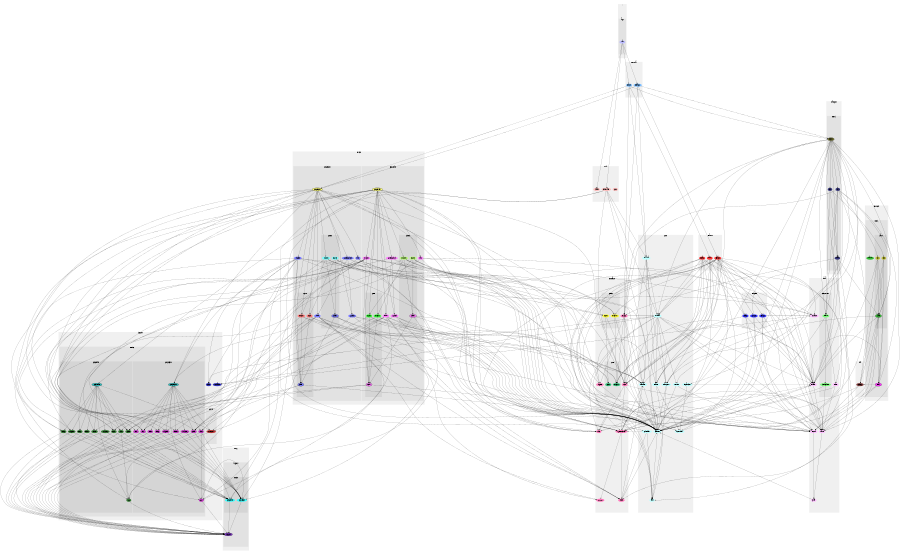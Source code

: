 digraph G {
size="6,4";
ratio="fill";
subgraph cluster_0 {
label=".";
color="#0000000F";
style="filled";
subgraph cluster_1 {
label="app";
color="#0000000F";
style="filled";
u0[label="Main",style="filled",fillcolor="#bbbbff",penwidth="0"];

}

}
subgraph cluster_2 {
label="Build";
color="#0000000F";
style="filled";
u3[label="GCC",style="filled",fillcolor="#ffbbbb",penwidth="0"];
u4[label="Firmware",style="filled",fillcolor="#ffbbbb",penwidth="0"];
u5[label="Shake",style="filled",fillcolor="#ffbbbb",penwidth="0"];

}
subgraph cluster_3 {
label="Core";
color="#0000000F";
style="filled";
u6[label="Context",style="filled",fillcolor="#bbffff",penwidth="0"];
u7[label="Scheduler",style="filled",fillcolor="#bbffff",penwidth="0"];
u8[label="Transport",style="filled",fillcolor="#bbffff",penwidth="0"];
u9[label="Formula",style="filled",fillcolor="#bbffff",penwidth="0"];
u10[label="Domain",style="filled",fillcolor="#bbffff",penwidth="0"];
u11[label="Version",style="filled",fillcolor="#bbffff",penwidth="0"];
u12[label="Handler",style="filled",fillcolor="#bbffff",penwidth="0"];
u13[label="Controller",style="filled",fillcolor="#bbffff",penwidth="0"];
u14[label="Task",style="filled",fillcolor="#bbffff",penwidth="0"];
u15[label="Dispatcher",style="filled",fillcolor="#bbffff",penwidth="0"];
u16[label="Feature",style="filled",fillcolor="#bbffff",penwidth="0"];

}
subgraph cluster_4 {
label="Data";
color="#0000000F";
style="filled";
u17[label="Record",style="filled",fillcolor="#ffbbff",penwidth="0"];
u18[label="Buffer",style="filled",fillcolor="#ffbbff",penwidth="0"];
u19[label="Area",style="filled",fillcolor="#ffbbff",penwidth="0"];
u20[label="Value",style="filled",fillcolor="#ffbbff",penwidth="0"];
u21[label="Index",style="filled",fillcolor="#ffbbff",penwidth="0"];
u24[label="Serialize",style="filled",fillcolor="#ffbbff",penwidth="0"];
subgraph cluster_5 {
label="Concurrent";
color="#0000000F";
style="filled";
u22[label="Queue",style="filled",fillcolor="#77ff77",penwidth="0"];
u23[label="Semaphore",style="filled",fillcolor="#77ff77",penwidth="0"];

}

}
subgraph cluster_6 {
label="Device";
color="#0000000F";
style="filled";
subgraph cluster_7 {
label="GD32F3x0";
color="#0000000F";
style="filled";
u48[label="GD32F3x0",style="filled,bold",fillcolor="#ffff77"];
u38[label="Mac",style="filled",fillcolor="#7777ff",penwidth="0"];
u42[label="SysTick",style="filled",fillcolor="#7777ff",penwidth="0"];
u43[label="SystemClock",style="filled",fillcolor="#7777ff",penwidth="0"];
u46[label="USART",style="filled",fillcolor="#7777ff",penwidth="0"];
u47[label="Timer",style="filled",fillcolor="#7777ff",penwidth="0"];
subgraph cluster_8 {
label="GPIO";
color="#0000000F";
style="filled";
u37[label="GPIO",style="filled,bold",fillcolor="#7777ff"];
u44[label="Input",style="filled",fillcolor="#ff7777",penwidth="0"];
u45[label="Output",style="filled",fillcolor="#ff7777",penwidth="0"];

}
subgraph cluster_9 {
label="GPIOs";
color="#0000000F";
style="filled";
u41[label="GPIOs",style="filled,bold",fillcolor="#7777ff"];
u39[label="Inputs",style="filled",fillcolor="#77ffff",penwidth="0"];
u40[label="Outputs",style="filled",fillcolor="#77ffff",penwidth="0"];

}

}
subgraph cluster_10 {
label="GD32F4xx";
color="#0000000F";
style="filled";
u25[label="GD32F4xx",style="filled,bold",fillcolor="#ffff77"];
u27[label="Mac",style="filled",fillcolor="#ff77ff",penwidth="0"];
u31[label="SysTick",style="filled",fillcolor="#ff77ff",penwidth="0"];
u32[label="SystemClock",style="filled",fillcolor="#ff77ff",penwidth="0"];
u35[label="USART",style="filled",fillcolor="#ff77ff",penwidth="0"];
u36[label="Timer",style="filled",fillcolor="#ff77ff",penwidth="0"];
subgraph cluster_11 {
label="GPIO";
color="#0000000F";
style="filled";
u26[label="GPIO",style="filled,bold",fillcolor="#ff77ff"];
u33[label="Input",style="filled",fillcolor="#33ff33",penwidth="0"];
u34[label="Output",style="filled",fillcolor="#33ff33",penwidth="0"];

}
subgraph cluster_12 {
label="GPIOs";
color="#0000000F";
style="filled";
u30[label="GPIOs",style="filled,bold",fillcolor="#ff77ff"];
u28[label="Inputs",style="filled",fillcolor="#bbff77",penwidth="0"];
u29[label="Outputs",style="filled",fillcolor="#bbff77",penwidth="0"];

}

}

}
subgraph cluster_13 {
label="Endpoint";
color="#0000000F";
style="filled";
u49[label="Relay",style="filled",fillcolor="#3333ff",penwidth="0"];
u50[label="Groups",style="filled",fillcolor="#3333ff",penwidth="0"];
u51[label="Relays",style="filled",fillcolor="#3333ff",penwidth="0"];

}
subgraph cluster_14 {
label="Feature";
color="#0000000F";
style="filled";
u52[label="Relay",style="filled",fillcolor="#ff3333",penwidth="0"];
u53[label="Relays",style="filled",fillcolor="#ff3333",penwidth="0"];
u54[label="Blink",style="filled",fillcolor="#ff3333",penwidth="0"];

}
subgraph cluster_15 {
label="Formula";
color="#0000000F";
style="filled";
u1[label="Relay12",style="filled",fillcolor="#77bbff",penwidth="0"];
u2[label="Blink",style="filled",fillcolor="#77bbff",penwidth="0"];

}
subgraph cluster_16 {
label="Interface";
color="#0000000F";
style="filled";
u55[label="MCU",style="filled",fillcolor="#ff77bb",penwidth="0"];
u56[label="Mac",style="filled",fillcolor="#ff77bb",penwidth="0"];
u57[label="Counter",style="filled",fillcolor="#ff77bb",penwidth="0"];
u60[label="RS485",style="filled",fillcolor="#ff77bb",penwidth="0"];
u61[label="SystemClock",style="filled",fillcolor="#ff77bb",penwidth="0"];
u64[label="USART",style="filled",fillcolor="#ff77bb",penwidth="0"];
u65[label="Timer",style="filled",fillcolor="#ff77bb",penwidth="0"];
subgraph cluster_17 {
label="GPIO";
color="#0000000F";
style="filled";
u62[label="Input",style="filled",fillcolor="#33bb77",penwidth="0"];
u63[label="Output",style="filled",fillcolor="#33bb77",penwidth="0"];

}
subgraph cluster_18 {
label="GPIOs";
color="#0000000F";
style="filled";
u58[label="Inputs",style="filled",fillcolor="#ffff33",penwidth="0"];
u59[label="Outputs",style="filled",fillcolor="#ffff33",penwidth="0"];

}

}
subgraph cluster_19 {
label="Ivory";
color="#0000000F";
style="filled";
subgraph cluster_20 {
label="Support";
color="#0000000F";
style="filled";
u68[label="Support",style="filled,bold",fillcolor="#7733bb"];
subgraph cluster_21 {
label="Device";
color="#0000000F";
style="filled";
u66[label="GD32F4xx",style="filled",fillcolor="#33ffff",penwidth="0"];
u67[label="GD32F3x0",style="filled",fillcolor="#33ffff",penwidth="0"];

}

}

}
subgraph cluster_22 {
label="Protocol";
color="#0000000F";
style="filled";
subgraph cluster_23 {
label="RBUS";
color="#0000000F";
style="filled";
u73[label="RBUS",style="filled,bold",fillcolor="#ff33ff"];
u70[label="Master",style="filled",fillcolor="#33bb33",penwidth="0"];
subgraph cluster_24 {
label="Slave";
color="#0000000F";
style="filled";
u69[label="Slave",style="filled,bold",fillcolor="#33bb33"];
u71[label="Tx",style="filled",fillcolor="#bbbb33",penwidth="0"];
u72[label="Rx",style="filled",fillcolor="#bbbb33",penwidth="0"];

}

}

}
subgraph cluster_25 {
label="Support";
color="#0000000F";
style="filled";
u75[label="Cast",style="filled",fillcolor="#3333bb",penwidth="0"];
u76[label="Serialize",style="filled",fillcolor="#3333bb",penwidth="0"];
subgraph cluster_26 {
label="CMSIS";
color="#0000000F";
style="filled";
u74[label="CoreCM4",style="filled",fillcolor="#bb3333",penwidth="0"];

}
subgraph cluster_27 {
label="Device";
color="#0000000F";
style="filled";
subgraph cluster_28 {
label="GD32F3x0";
color="#0000000F";
style="filled";
u98[label="GD32F3x0",style="filled,bold",fillcolor="#33bbbb"];
u88[label="GPIO",style="filled",fillcolor="#bb33bb",penwidth="0"];
u89[label="SYSCFG",style="filled",fillcolor="#bb33bb",penwidth="0"];
u90[label="RCU",style="filled",fillcolor="#bb33bb",penwidth="0"];
u91[label="EXTI",style="filled",fillcolor="#bb33bb",penwidth="0"];
u92[label="Misc",style="filled",fillcolor="#bb33bb",penwidth="0"];
u93[label="IRQ",style="filled",fillcolor="#bb33bb",penwidth="0"];
u94[label="DMA",style="filled",fillcolor="#bb33bb",penwidth="0"];
u95[label="USART",style="filled",fillcolor="#bb33bb",penwidth="0"];
u96[label="Timer",style="filled",fillcolor="#bb33bb",penwidth="0"];
u97[label="DBG",style="filled",fillcolor="#bb33bb",penwidth="0"];

}
subgraph cluster_29 {
label="GD32F4xx";
color="#0000000F";
style="filled";
u77[label="GD32F4xx",style="filled,bold",fillcolor="#33bbbb"];
u78[label="GPIO",style="filled",fillcolor="#337733",penwidth="0"];
u79[label="SYSCFG",style="filled",fillcolor="#337733",penwidth="0"];
u80[label="RCU",style="filled",fillcolor="#337733",penwidth="0"];
u81[label="EXTI",style="filled",fillcolor="#337733",penwidth="0"];
u82[label="Misc",style="filled",fillcolor="#337733",penwidth="0"];
u83[label="IRQ",style="filled",fillcolor="#337733",penwidth="0"];
u84[label="DMA",style="filled",fillcolor="#337733",penwidth="0"];
u85[label="USART",style="filled",fillcolor="#337733",penwidth="0"];
u86[label="Timer",style="filled",fillcolor="#337733",penwidth="0"];
u87[label="DBG",style="filled",fillcolor="#337733",penwidth="0"];

}

}

}
subgraph cluster_30 {
label="Transport";
color="#0000000F";
style="filled";
subgraph cluster_31 {
label="RBUS";
color="#0000000F";
style="filled";
u102[label="RBUS",style="filled,bold",fillcolor="#777733"];
u99[label="Data",style="filled",fillcolor="#333377",penwidth="0"];
u100[label="Tx",style="filled",fillcolor="#333377",penwidth="0"];
u101[label="Rx",style="filled",fillcolor="#333377",penwidth="0"];

}

}
subgraph cluster_32 {
label="Util";
color="#0000000F";
style="filled";
u103[label="CRC16",style="filled",fillcolor="#773333",penwidth="0"];

}
u0 -> u1;
u0 -> u2;
u0 -> u4;
u0 -> u5;
u1 -> u9;
u1 -> u48;
u1 -> u53;
u1 -> u60;
u1 -> u102;
u2 -> u9;
u2 -> u48;
u2 -> u54;
u2 -> u60;
u2 -> u102;
u4 -> u6;
u4 -> u7;
u4 -> u9;
u4 -> u10;
u4 -> u16;
u4 -> u55;
u6 -> u14;
u7 -> u14;
u7 -> u61;
u7 -> u65;
u8 -> u6;
u8 -> u14;
u8 -> u18;
u9 -> u6;
u9 -> u8;
u9 -> u10;
u9 -> u16;
u9 -> u55;
u10 -> u6;
u10 -> u8;
u10 -> u11;
u10 -> u16;
u10 -> u17;
u10 -> u18;
u10 -> u20;
u10 -> u55;
u10 -> u56;
u10 -> u61;
u10 -> u75;
u10 -> u76;
u11 -> u6;
u11 -> u17;
u12 -> u6;
u13 -> u18;
u15 -> u13;
u15 -> u18;
u16 -> u13;
u16 -> u14;
u17 -> u6;
u17 -> u19;
u18 -> u6;
u18 -> u20;
u19 -> u6;
u20 -> u6;
u20 -> u19;
u21 -> u6;
u21 -> u20;
u22 -> u6;
u22 -> u21;
u22 -> u23;
u23 -> u6;
u23 -> u20;
u24 -> u76;
u25 -> u6;
u25 -> u26;
u25 -> u27;
u25 -> u29;
u25 -> u31;
u25 -> u32;
u25 -> u33;
u25 -> u34;
u25 -> u35;
u25 -> u36;
u25 -> u55;
u25 -> u56;
u25 -> u61;
u25 -> u77;
u25 -> u78;
u25 -> u80;
u25 -> u83;
u25 -> u84;
u25 -> u85;
u26 -> u6;
u26 -> u78;
u26 -> u80;
u27 -> u18;
u27 -> u24;
u27 -> u56;
u27 -> u87;
u28 -> u6;
u28 -> u17;
u28 -> u30;
u28 -> u33;
u28 -> u58;
u29 -> u6;
u29 -> u17;
u29 -> u30;
u29 -> u34;
u29 -> u59;
u29 -> u78;
u30 -> u6;
u30 -> u17;
u30 -> u26;
u30 -> u66;
u31 -> u6;
u31 -> u12;
u31 -> u65;
u31 -> u74;
u32 -> u6;
u32 -> u31;
u32 -> u36;
u32 -> u61;
u32 -> u86;
u33 -> u6;
u33 -> u26;
u33 -> u62;
u33 -> u78;
u34 -> u6;
u34 -> u26;
u34 -> u63;
u34 -> u78;
u35 -> u6;
u35 -> u12;
u35 -> u26;
u35 -> u64;
u35 -> u66;
u35 -> u75;
u35 -> u80;
u35 -> u82;
u35 -> u83;
u35 -> u84;
u35 -> u85;
u36 -> u6;
u36 -> u12;
u36 -> u57;
u36 -> u65;
u36 -> u80;
u36 -> u82;
u36 -> u83;
u36 -> u86;
u37 -> u6;
u37 -> u88;
u37 -> u90;
u38 -> u18;
u38 -> u24;
u38 -> u56;
u38 -> u97;
u39 -> u6;
u39 -> u17;
u39 -> u41;
u39 -> u44;
u39 -> u58;
u40 -> u6;
u40 -> u17;
u40 -> u41;
u40 -> u45;
u40 -> u59;
u40 -> u88;
u41 -> u6;
u41 -> u17;
u41 -> u37;
u41 -> u67;
u42 -> u6;
u42 -> u12;
u42 -> u65;
u42 -> u74;
u43 -> u6;
u43 -> u42;
u43 -> u47;
u43 -> u61;
u43 -> u96;
u44 -> u6;
u44 -> u37;
u44 -> u62;
u44 -> u88;
u45 -> u6;
u45 -> u37;
u45 -> u63;
u45 -> u88;
u46 -> u6;
u46 -> u12;
u46 -> u37;
u46 -> u64;
u46 -> u67;
u46 -> u75;
u46 -> u90;
u46 -> u92;
u46 -> u93;
u46 -> u94;
u46 -> u95;
u46 -> u98;
u47 -> u6;
u47 -> u12;
u47 -> u57;
u47 -> u65;
u47 -> u90;
u47 -> u92;
u47 -> u93;
u47 -> u96;
u47 -> u98;
u48 -> u6;
u48 -> u37;
u48 -> u38;
u48 -> u40;
u48 -> u42;
u48 -> u43;
u48 -> u44;
u48 -> u45;
u48 -> u46;
u48 -> u47;
u48 -> u55;
u48 -> u56;
u48 -> u61;
u48 -> u88;
u48 -> u90;
u48 -> u93;
u48 -> u94;
u48 -> u95;
u48 -> u98;
u49 -> u6;
u49 -> u18;
u49 -> u20;
u49 -> u53;
u49 -> u63;
u50 -> u6;
u50 -> u17;
u50 -> u18;
u50 -> u24;
u51 -> u6;
u51 -> u17;
u51 -> u18;
u51 -> u24;
u52 -> u6;
u52 -> u8;
u52 -> u10;
u52 -> u13;
u52 -> u14;
u52 -> u16;
u52 -> u18;
u52 -> u20;
u52 -> u49;
u52 -> u55;
u52 -> u63;
u53 -> u6;
u53 -> u8;
u53 -> u10;
u53 -> u13;
u53 -> u14;
u53 -> u16;
u53 -> u17;
u53 -> u18;
u53 -> u20;
u53 -> u21;
u53 -> u24;
u53 -> u50;
u53 -> u51;
u53 -> u55;
u53 -> u59;
u53 -> u61;
u54 -> u6;
u54 -> u10;
u54 -> u13;
u54 -> u14;
u54 -> u16;
u54 -> u20;
u54 -> u55;
u54 -> u63;
u54 -> u65;
u55 -> u6;
u55 -> u18;
u55 -> u20;
u55 -> u56;
u55 -> u61;
u56 -> u6;
u56 -> u18;
u58 -> u6;
u58 -> u62;
u59 -> u6;
u59 -> u63;
u60 -> u6;
u60 -> u10;
u60 -> u12;
u60 -> u55;
u60 -> u63;
u60 -> u64;
u61 -> u6;
u61 -> u12;
u61 -> u20;
u61 -> u57;
u61 -> u65;
u64 -> u6;
u64 -> u12;
u65 -> u6;
u65 -> u12;
u66 -> u68;
u67 -> u68;
u69 -> u6;
u69 -> u11;
u69 -> u17;
u69 -> u18;
u69 -> u20;
u69 -> u73;
u69 -> u103;
u71 -> u18;
u71 -> u69;
u71 -> u73;
u71 -> u103;
u72 -> u69;
u72 -> u73;
u72 -> u103;
u73 -> u17;
u73 -> u18;
u73 -> u20;
u73 -> u103;
u74 -> u68;
u77 -> u74;
u77 -> u78;
u77 -> u79;
u77 -> u80;
u77 -> u81;
u77 -> u82;
u77 -> u83;
u77 -> u84;
u77 -> u85;
u77 -> u86;
u77 -> u87;
u78 -> u66;
u78 -> u68;
u79 -> u66;
u79 -> u68;
u80 -> u66;
u80 -> u68;
u81 -> u66;
u81 -> u68;
u82 -> u66;
u82 -> u68;
u82 -> u83;
u83 -> u66;
u83 -> u68;
u84 -> u66;
u84 -> u68;
u85 -> u66;
u85 -> u68;
u86 -> u66;
u86 -> u68;
u87 -> u66;
u87 -> u68;
u88 -> u67;
u88 -> u68;
u89 -> u67;
u89 -> u68;
u90 -> u67;
u90 -> u68;
u91 -> u67;
u91 -> u68;
u92 -> u67;
u92 -> u68;
u92 -> u93;
u93 -> u67;
u93 -> u68;
u94 -> u67;
u94 -> u68;
u95 -> u67;
u95 -> u68;
u96 -> u67;
u96 -> u68;
u97 -> u67;
u97 -> u68;
u98 -> u74;
u98 -> u88;
u98 -> u89;
u98 -> u90;
u98 -> u91;
u98 -> u92;
u98 -> u93;
u98 -> u94;
u98 -> u95;
u98 -> u96;
u98 -> u97;
u99 -> u18;
u99 -> u20;
u99 -> u22;
u99 -> u60;
u99 -> u61;
u99 -> u69;
u100 -> u18;
u100 -> u22;
u100 -> u60;
u100 -> u61;
u100 -> u69;
u100 -> u71;
u100 -> u73;
u100 -> u99;
u101 -> u22;
u101 -> u72;
u101 -> u99;
u102 -> u6;
u102 -> u8;
u102 -> u10;
u102 -> u12;
u102 -> u14;
u102 -> u15;
u102 -> u18;
u102 -> u20;
u102 -> u22;
u102 -> u55;
u102 -> u56;
u102 -> u60;
u102 -> u61;
u102 -> u69;
u102 -> u99;
u102 -> u100;
u102 -> u101;
u103 -> u6;
u103 -> u17;

}
